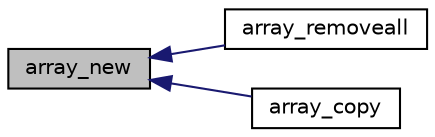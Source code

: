 digraph "array_new"
{
 // INTERACTIVE_SVG=YES
  edge [fontname="Helvetica",fontsize="10",labelfontname="Helvetica",labelfontsize="10"];
  node [fontname="Helvetica",fontsize="10",shape=record];
  rankdir="LR";
  Node1 [label="array_new",height=0.2,width=0.4,color="black", fillcolor="grey75", style="filled", fontcolor="black"];
  Node1 -> Node2 [dir="back",color="midnightblue",fontsize="10",style="solid",fontname="Helvetica"];
  Node2 [label="array_removeall",height=0.2,width=0.4,color="black", fillcolor="white", style="filled",URL="$array_8h.html#a0b9871719c1f207dfb52f0a3c050cdc6"];
  Node1 -> Node3 [dir="back",color="midnightblue",fontsize="10",style="solid",fontname="Helvetica"];
  Node3 [label="array_copy",height=0.2,width=0.4,color="black", fillcolor="white", style="filled",URL="$array_8h.html#a7a2e40fbb6708bf2d715d8a30e0a0de2"];
}
